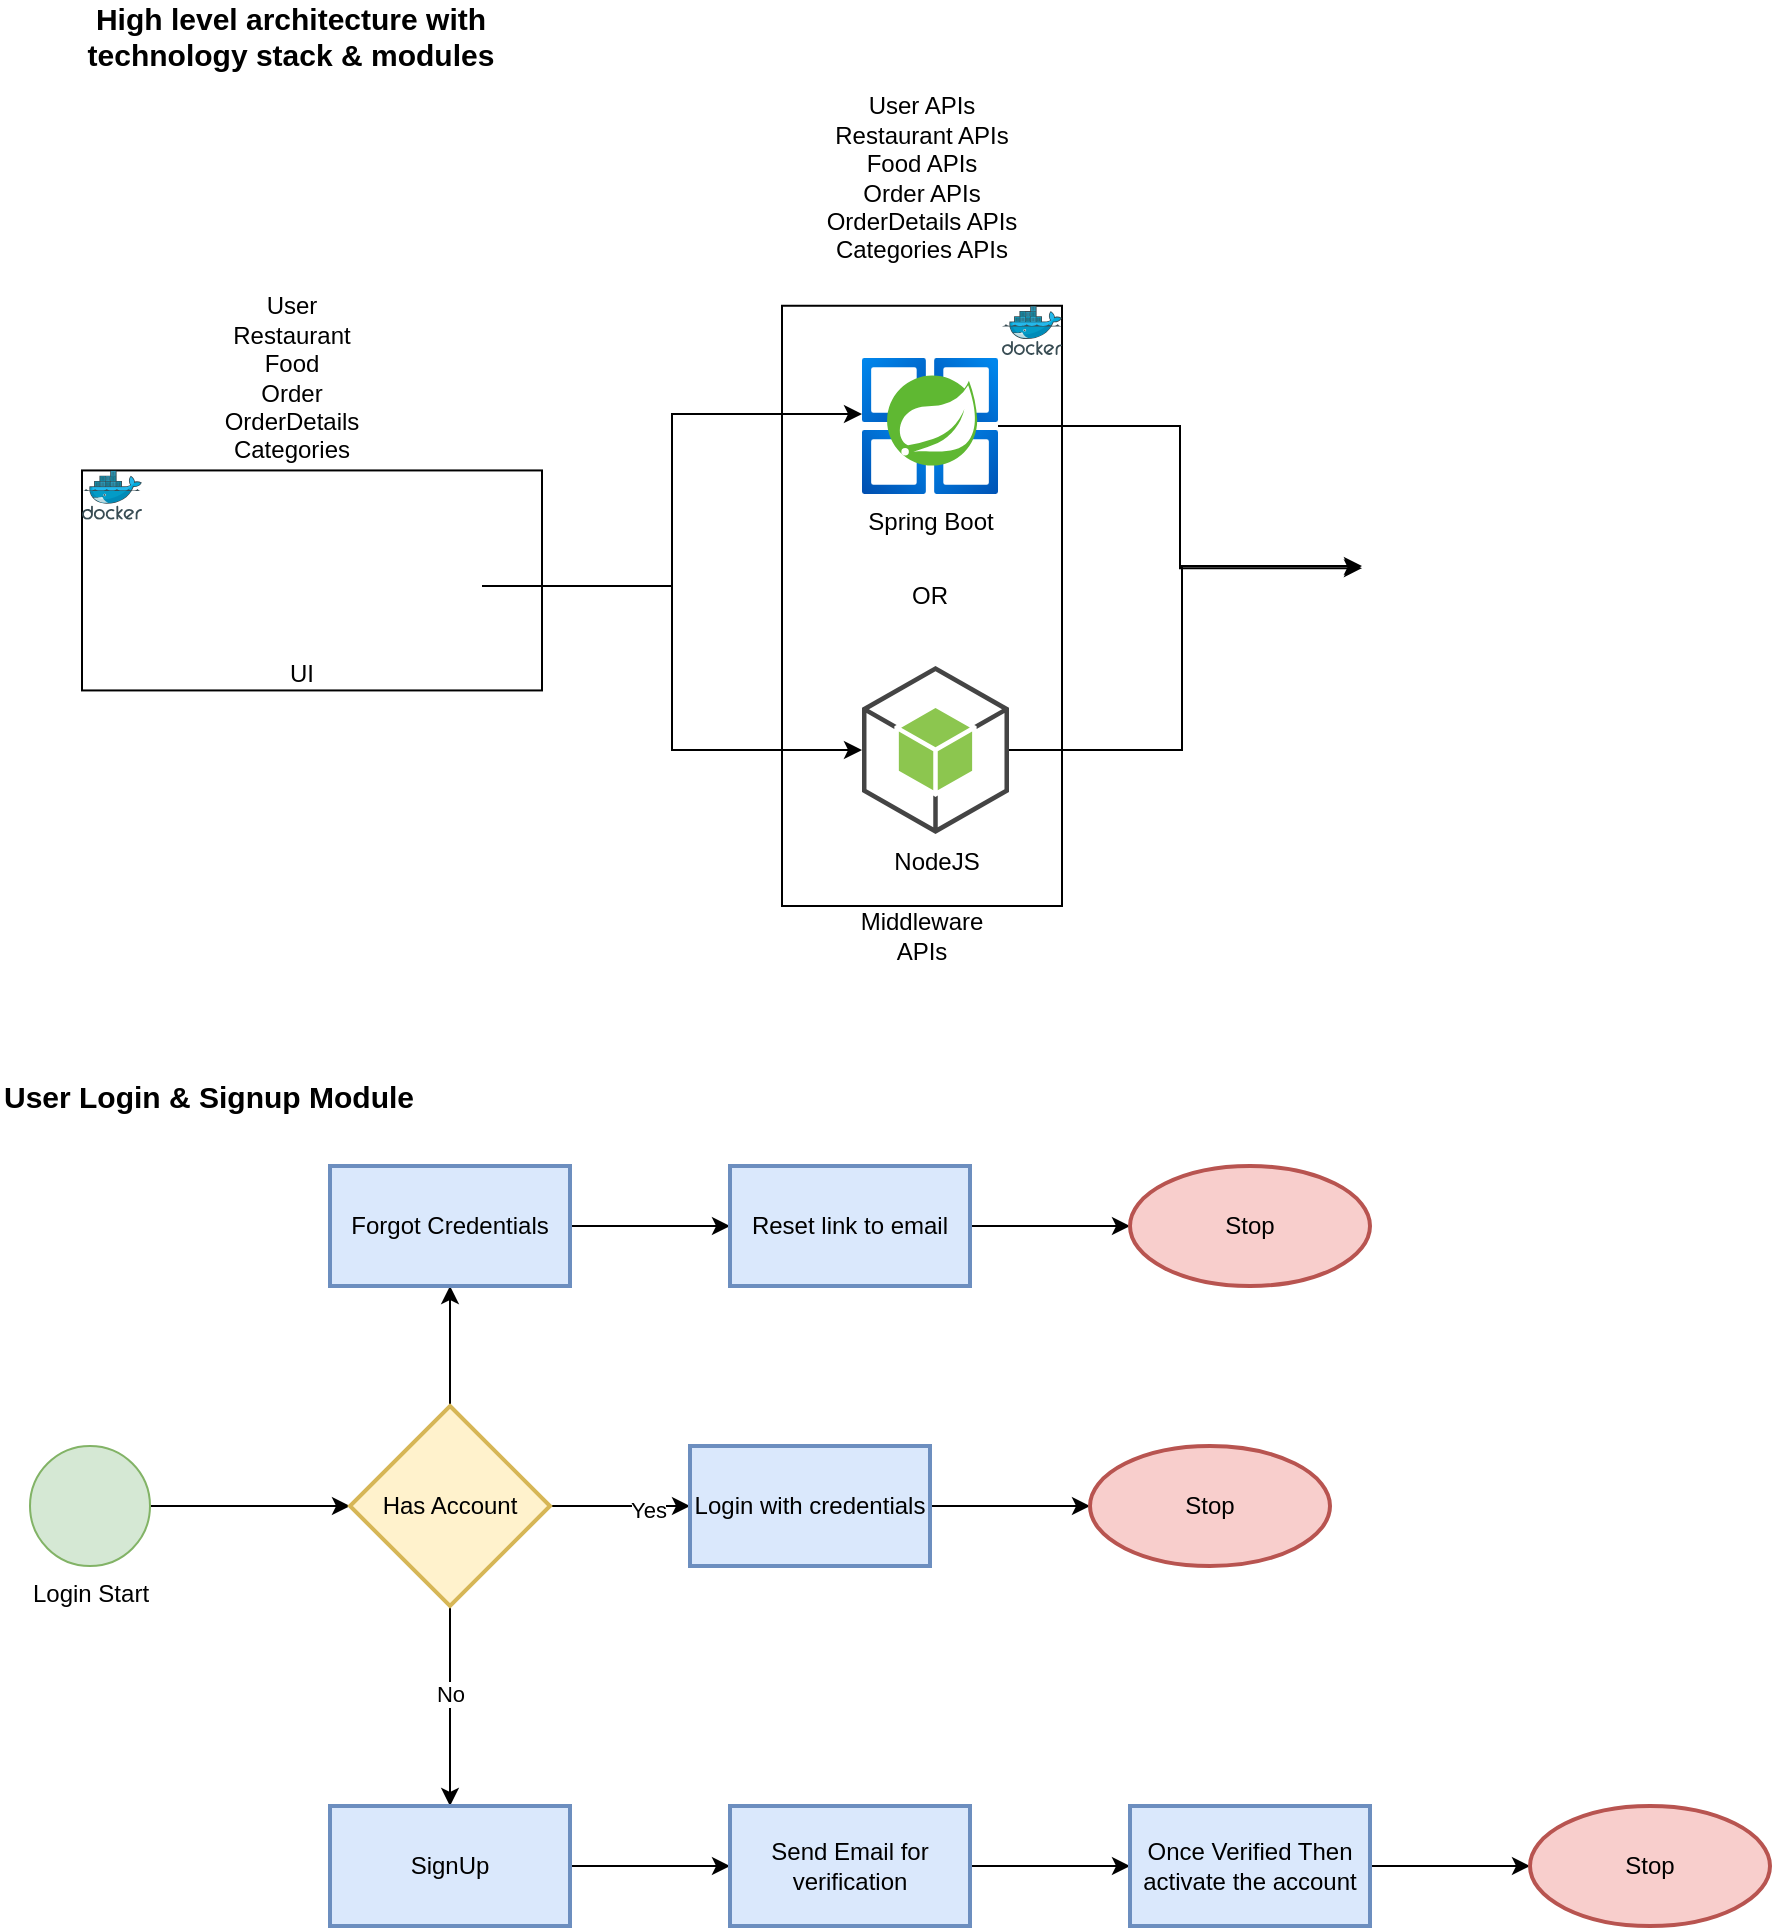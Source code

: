 <mxfile version="20.6.2" type="device"><diagram id="X55ivauuZphwK4P067vr" name="Page-1"><mxGraphModel dx="1018" dy="741" grid="1" gridSize="10" guides="1" tooltips="1" connect="1" arrows="1" fold="1" page="1" pageScale="1" pageWidth="827" pageHeight="1169" math="0" shadow="0"><root><mxCell id="0"/><mxCell id="1" parent="0"/><mxCell id="2WFfxZj4JAgsNtTeJv9t-7" value="" style="rounded=0;whiteSpace=wrap;html=1;fillColor=none;" vertex="1" parent="1"><mxGeometry x="471" y="319.88" width="140" height="300.12" as="geometry"/></mxCell><mxCell id="2WFfxZj4JAgsNtTeJv9t-5" style="edgeStyle=orthogonalEdgeStyle;rounded=0;orthogonalLoop=1;jettySize=auto;html=1;entryX=0;entryY=0.412;entryDx=0;entryDy=0;entryPerimeter=0;" edge="1" parent="1" source="2WFfxZj4JAgsNtTeJv9t-1" target="2WFfxZj4JAgsNtTeJv9t-2"><mxGeometry relative="1" as="geometry"/></mxCell><mxCell id="2WFfxZj4JAgsNtTeJv9t-6" style="edgeStyle=orthogonalEdgeStyle;rounded=0;orthogonalLoop=1;jettySize=auto;html=1;entryX=0;entryY=0.5;entryDx=0;entryDy=0;entryPerimeter=0;" edge="1" parent="1" source="2WFfxZj4JAgsNtTeJv9t-1" target="2WFfxZj4JAgsNtTeJv9t-3"><mxGeometry relative="1" as="geometry"/></mxCell><mxCell id="2WFfxZj4JAgsNtTeJv9t-1" value="UI" style="shape=image;verticalLabelPosition=bottom;labelBackgroundColor=default;verticalAlign=top;aspect=fixed;imageAspect=0;image=https://d33wubrfki0l68.cloudfront.net/7fa51dfda5a5b74caf814215faad22fdace1f92a/61f13/static/99e4a225dd2b10d50d9f3002d228ff6b/c1b63/post-13-2.png;" vertex="1" parent="1"><mxGeometry x="141" y="430" width="180" height="59.88" as="geometry"/></mxCell><mxCell id="2WFfxZj4JAgsNtTeJv9t-13" style="edgeStyle=orthogonalEdgeStyle;rounded=0;orthogonalLoop=1;jettySize=auto;html=1;" edge="1" parent="1" source="2WFfxZj4JAgsNtTeJv9t-2" target="2WFfxZj4JAgsNtTeJv9t-12"><mxGeometry relative="1" as="geometry"/></mxCell><mxCell id="2WFfxZj4JAgsNtTeJv9t-2" value="Spring Boot" style="aspect=fixed;html=1;points=[];align=center;image;fontSize=12;image=img/lib/azure2/compute/Azure_Spring_Cloud.svg;" vertex="1" parent="1"><mxGeometry x="511" y="346" width="68" height="68" as="geometry"/></mxCell><mxCell id="2WFfxZj4JAgsNtTeJv9t-14" style="edgeStyle=orthogonalEdgeStyle;rounded=0;orthogonalLoop=1;jettySize=auto;html=1;" edge="1" parent="1" source="2WFfxZj4JAgsNtTeJv9t-3"><mxGeometry relative="1" as="geometry"><mxPoint x="761" y="450" as="targetPoint"/><Array as="points"><mxPoint x="671" y="542"/><mxPoint x="671" y="450"/></Array></mxGeometry></mxCell><mxCell id="2WFfxZj4JAgsNtTeJv9t-3" value="NodeJS" style="outlineConnect=0;dashed=0;verticalLabelPosition=bottom;verticalAlign=top;align=center;html=1;shape=mxgraph.aws3.android;fillColor=#8CC64F;gradientColor=none;" vertex="1" parent="1"><mxGeometry x="511" y="500" width="73.5" height="84" as="geometry"/></mxCell><mxCell id="2WFfxZj4JAgsNtTeJv9t-4" value="OR" style="text;html=1;strokeColor=none;fillColor=none;align=center;verticalAlign=middle;whiteSpace=wrap;rounded=0;" vertex="1" parent="1"><mxGeometry x="515" y="450" width="60" height="30" as="geometry"/></mxCell><mxCell id="2WFfxZj4JAgsNtTeJv9t-8" value="Middleware APIs" style="text;html=1;strokeColor=none;fillColor=none;align=center;verticalAlign=middle;whiteSpace=wrap;rounded=0;" vertex="1" parent="1"><mxGeometry x="511" y="620" width="60" height="30" as="geometry"/></mxCell><mxCell id="2WFfxZj4JAgsNtTeJv9t-12" value="" style="shape=image;verticalLabelPosition=bottom;labelBackgroundColor=default;verticalAlign=top;aspect=fixed;imageAspect=0;image=https://www.myintervals.com/blog/wp-content/uploads/2011/12/postgresql-logo1.png;" vertex="1" parent="1"><mxGeometry x="761" y="402.22" width="88" height="97.78" as="geometry"/></mxCell><mxCell id="2WFfxZj4JAgsNtTeJv9t-16" value="" style="sketch=0;aspect=fixed;html=1;points=[];align=center;image;fontSize=12;image=img/lib/mscae/Docker.svg;fillColor=none;" vertex="1" parent="1"><mxGeometry x="581" y="319.88" width="30" height="24.6" as="geometry"/></mxCell><mxCell id="2WFfxZj4JAgsNtTeJv9t-17" value="" style="rounded=0;whiteSpace=wrap;html=1;fillColor=none;" vertex="1" parent="1"><mxGeometry x="121" y="402.22" width="230" height="110" as="geometry"/></mxCell><mxCell id="2WFfxZj4JAgsNtTeJv9t-18" value="" style="sketch=0;aspect=fixed;html=1;points=[];align=center;image;fontSize=12;image=img/lib/mscae/Docker.svg;fillColor=none;" vertex="1" parent="1"><mxGeometry x="121" y="402.22" width="30" height="24.6" as="geometry"/></mxCell><mxCell id="2WFfxZj4JAgsNtTeJv9t-19" value="User&lt;br&gt;Restaurant&lt;br&gt;Food&lt;br&gt;Order&lt;br&gt;OrderDetails&lt;br&gt;Categories" style="text;html=1;strokeColor=none;fillColor=none;align=center;verticalAlign=middle;whiteSpace=wrap;rounded=0;" vertex="1" parent="1"><mxGeometry x="161" y="310" width="130" height="92.22" as="geometry"/></mxCell><mxCell id="2WFfxZj4JAgsNtTeJv9t-20" value="User APIs&lt;br&gt;Restaurant APIs&lt;br&gt;Food APIs&lt;br&gt;Order APIs&lt;br&gt;OrderDetails APIs&lt;br&gt;Categories APIs" style="text;html=1;strokeColor=none;fillColor=none;align=center;verticalAlign=middle;whiteSpace=wrap;rounded=0;" vertex="1" parent="1"><mxGeometry x="476" y="210" width="130" height="92.22" as="geometry"/></mxCell><mxCell id="2WFfxZj4JAgsNtTeJv9t-23" style="edgeStyle=orthogonalEdgeStyle;rounded=0;orthogonalLoop=1;jettySize=auto;html=1;entryX=0;entryY=0.5;entryDx=0;entryDy=0;entryPerimeter=0;" edge="1" parent="1" source="2WFfxZj4JAgsNtTeJv9t-21" target="2WFfxZj4JAgsNtTeJv9t-22"><mxGeometry relative="1" as="geometry"/></mxCell><mxCell id="2WFfxZj4JAgsNtTeJv9t-21" value="Login Start" style="verticalLabelPosition=bottom;verticalAlign=top;html=1;shape=mxgraph.flowchart.on-page_reference;fillColor=#d5e8d4;strokeColor=#82b366;" vertex="1" parent="1"><mxGeometry x="95" y="890" width="60" height="60" as="geometry"/></mxCell><mxCell id="2WFfxZj4JAgsNtTeJv9t-28" value="" style="edgeStyle=orthogonalEdgeStyle;rounded=0;orthogonalLoop=1;jettySize=auto;html=1;" edge="1" parent="1" source="2WFfxZj4JAgsNtTeJv9t-22" target="2WFfxZj4JAgsNtTeJv9t-27"><mxGeometry relative="1" as="geometry"/></mxCell><mxCell id="2WFfxZj4JAgsNtTeJv9t-35" value="Yes" style="edgeLabel;html=1;align=center;verticalAlign=middle;resizable=0;points=[];" vertex="1" connectable="0" parent="2WFfxZj4JAgsNtTeJv9t-28"><mxGeometry x="0.4" y="-1" relative="1" as="geometry"><mxPoint y="1" as="offset"/></mxGeometry></mxCell><mxCell id="2WFfxZj4JAgsNtTeJv9t-30" value="" style="edgeStyle=orthogonalEdgeStyle;rounded=0;orthogonalLoop=1;jettySize=auto;html=1;" edge="1" parent="1" source="2WFfxZj4JAgsNtTeJv9t-22" target="2WFfxZj4JAgsNtTeJv9t-29"><mxGeometry relative="1" as="geometry"/></mxCell><mxCell id="2WFfxZj4JAgsNtTeJv9t-36" value="No" style="edgeLabel;html=1;align=center;verticalAlign=middle;resizable=0;points=[];" vertex="1" connectable="0" parent="2WFfxZj4JAgsNtTeJv9t-30"><mxGeometry x="-0.13" relative="1" as="geometry"><mxPoint as="offset"/></mxGeometry></mxCell><mxCell id="2WFfxZj4JAgsNtTeJv9t-38" value="" style="edgeStyle=orthogonalEdgeStyle;rounded=0;orthogonalLoop=1;jettySize=auto;html=1;" edge="1" parent="1" source="2WFfxZj4JAgsNtTeJv9t-22" target="2WFfxZj4JAgsNtTeJv9t-37"><mxGeometry relative="1" as="geometry"/></mxCell><mxCell id="2WFfxZj4JAgsNtTeJv9t-22" value="Has Account" style="strokeWidth=2;html=1;shape=mxgraph.flowchart.decision;whiteSpace=wrap;fillColor=#fff2cc;strokeColor=#d6b656;" vertex="1" parent="1"><mxGeometry x="255" y="870" width="100" height="100" as="geometry"/></mxCell><mxCell id="2WFfxZj4JAgsNtTeJv9t-44" value="" style="edgeStyle=orthogonalEdgeStyle;rounded=0;orthogonalLoop=1;jettySize=auto;html=1;" edge="1" parent="1" source="2WFfxZj4JAgsNtTeJv9t-27" target="2WFfxZj4JAgsNtTeJv9t-43"><mxGeometry relative="1" as="geometry"/></mxCell><mxCell id="2WFfxZj4JAgsNtTeJv9t-27" value="Login with credentials" style="whiteSpace=wrap;html=1;fillColor=#dae8fc;strokeWidth=2;strokeColor=#6c8ebf;" vertex="1" parent="1"><mxGeometry x="425" y="890" width="120" height="60" as="geometry"/></mxCell><mxCell id="2WFfxZj4JAgsNtTeJv9t-32" value="" style="edgeStyle=orthogonalEdgeStyle;rounded=0;orthogonalLoop=1;jettySize=auto;html=1;" edge="1" parent="1" source="2WFfxZj4JAgsNtTeJv9t-29" target="2WFfxZj4JAgsNtTeJv9t-31"><mxGeometry relative="1" as="geometry"/></mxCell><mxCell id="2WFfxZj4JAgsNtTeJv9t-29" value="SignUp" style="whiteSpace=wrap;html=1;fillColor=#dae8fc;strokeWidth=2;strokeColor=#6c8ebf;" vertex="1" parent="1"><mxGeometry x="245" y="1070" width="120" height="60" as="geometry"/></mxCell><mxCell id="2WFfxZj4JAgsNtTeJv9t-34" value="" style="edgeStyle=orthogonalEdgeStyle;rounded=0;orthogonalLoop=1;jettySize=auto;html=1;" edge="1" parent="1" source="2WFfxZj4JAgsNtTeJv9t-31" target="2WFfxZj4JAgsNtTeJv9t-33"><mxGeometry relative="1" as="geometry"/></mxCell><mxCell id="2WFfxZj4JAgsNtTeJv9t-31" value="Send Email for verification" style="whiteSpace=wrap;html=1;fillColor=#dae8fc;strokeWidth=2;strokeColor=#6c8ebf;" vertex="1" parent="1"><mxGeometry x="445" y="1070" width="120" height="60" as="geometry"/></mxCell><mxCell id="2WFfxZj4JAgsNtTeJv9t-46" value="" style="edgeStyle=orthogonalEdgeStyle;rounded=0;orthogonalLoop=1;jettySize=auto;html=1;" edge="1" parent="1" source="2WFfxZj4JAgsNtTeJv9t-33" target="2WFfxZj4JAgsNtTeJv9t-45"><mxGeometry relative="1" as="geometry"/></mxCell><mxCell id="2WFfxZj4JAgsNtTeJv9t-33" value="Once Verified Then activate the account" style="whiteSpace=wrap;html=1;fillColor=#dae8fc;strokeWidth=2;strokeColor=#6c8ebf;" vertex="1" parent="1"><mxGeometry x="645" y="1070" width="120" height="60" as="geometry"/></mxCell><mxCell id="2WFfxZj4JAgsNtTeJv9t-40" value="" style="edgeStyle=orthogonalEdgeStyle;rounded=0;orthogonalLoop=1;jettySize=auto;html=1;" edge="1" parent="1" source="2WFfxZj4JAgsNtTeJv9t-37" target="2WFfxZj4JAgsNtTeJv9t-39"><mxGeometry relative="1" as="geometry"/></mxCell><mxCell id="2WFfxZj4JAgsNtTeJv9t-37" value="Forgot Credentials" style="whiteSpace=wrap;html=1;fillColor=#dae8fc;strokeWidth=2;strokeColor=#6c8ebf;" vertex="1" parent="1"><mxGeometry x="245" y="750" width="120" height="60" as="geometry"/></mxCell><mxCell id="2WFfxZj4JAgsNtTeJv9t-42" value="" style="edgeStyle=orthogonalEdgeStyle;rounded=0;orthogonalLoop=1;jettySize=auto;html=1;" edge="1" parent="1" source="2WFfxZj4JAgsNtTeJv9t-39" target="2WFfxZj4JAgsNtTeJv9t-41"><mxGeometry relative="1" as="geometry"/></mxCell><mxCell id="2WFfxZj4JAgsNtTeJv9t-39" value="Reset link to email" style="whiteSpace=wrap;html=1;fillColor=#dae8fc;strokeWidth=2;strokeColor=#6c8ebf;" vertex="1" parent="1"><mxGeometry x="445" y="750" width="120" height="60" as="geometry"/></mxCell><mxCell id="2WFfxZj4JAgsNtTeJv9t-41" value="Stop" style="ellipse;whiteSpace=wrap;html=1;fillColor=#f8cecc;strokeWidth=2;strokeColor=#b85450;" vertex="1" parent="1"><mxGeometry x="645" y="750" width="120" height="60" as="geometry"/></mxCell><mxCell id="2WFfxZj4JAgsNtTeJv9t-43" value="Stop" style="ellipse;whiteSpace=wrap;html=1;fillColor=#f8cecc;strokeWidth=2;strokeColor=#b85450;" vertex="1" parent="1"><mxGeometry x="625" y="890" width="120" height="60" as="geometry"/></mxCell><mxCell id="2WFfxZj4JAgsNtTeJv9t-45" value="Stop" style="ellipse;whiteSpace=wrap;html=1;fillColor=#f8cecc;strokeWidth=2;strokeColor=#b85450;" vertex="1" parent="1"><mxGeometry x="845" y="1070" width="120" height="60" as="geometry"/></mxCell><mxCell id="2WFfxZj4JAgsNtTeJv9t-47" value="&lt;b&gt;&lt;font style=&quot;font-size: 15px;&quot;&gt;User Login &amp;amp; Signup Module&lt;/font&gt;&lt;/b&gt;" style="text;html=1;strokeColor=none;fillColor=none;align=center;verticalAlign=middle;whiteSpace=wrap;rounded=0;" vertex="1" parent="1"><mxGeometry x="80" y="700" width="209" height="30" as="geometry"/></mxCell><mxCell id="2WFfxZj4JAgsNtTeJv9t-48" value="&lt;b&gt;&lt;font style=&quot;font-size: 15px;&quot;&gt;High level architecture with technology stack &amp;amp; modules&lt;/font&gt;&lt;/b&gt;" style="text;html=1;strokeColor=none;fillColor=none;align=center;verticalAlign=middle;whiteSpace=wrap;rounded=0;" vertex="1" parent="1"><mxGeometry x="121" y="170" width="209" height="30" as="geometry"/></mxCell></root></mxGraphModel></diagram></mxfile>